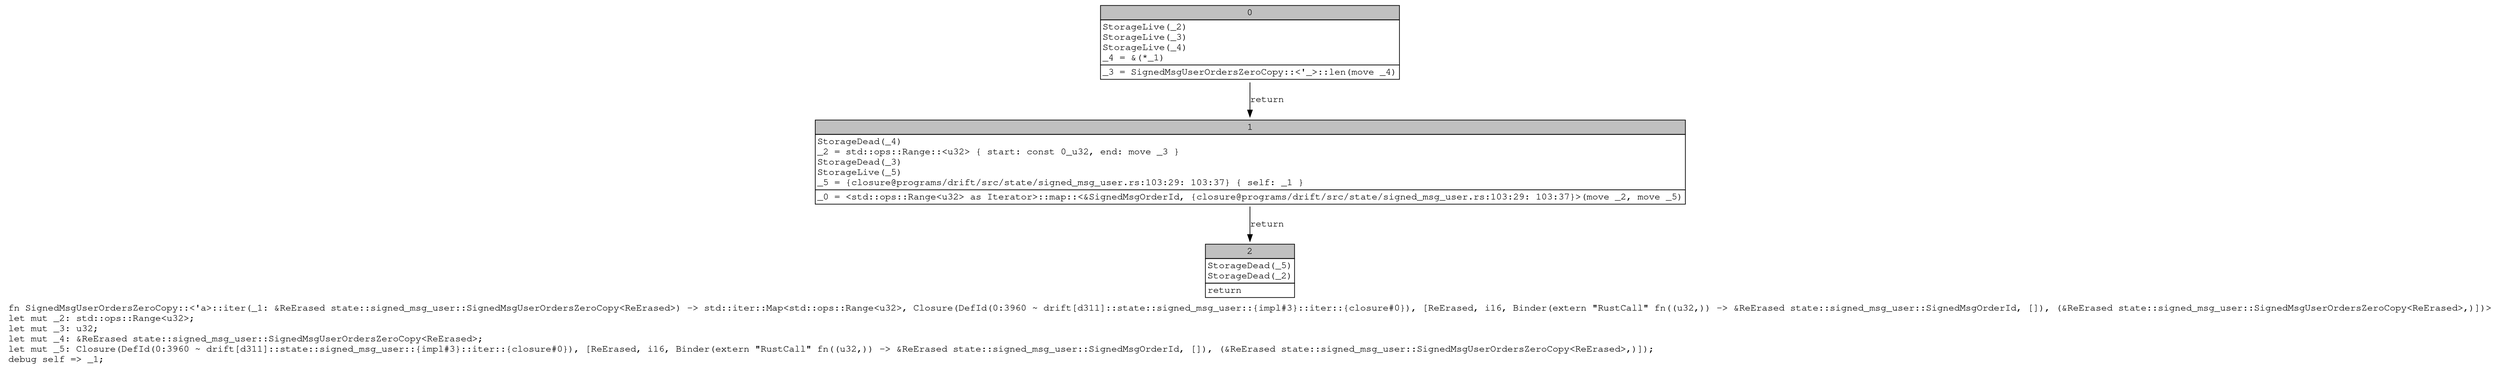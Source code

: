 digraph Mir_0_3959 {
    graph [fontname="Courier, monospace"];
    node [fontname="Courier, monospace"];
    edge [fontname="Courier, monospace"];
    label=<fn SignedMsgUserOrdersZeroCopy::&lt;'a&gt;::iter(_1: &amp;ReErased state::signed_msg_user::SignedMsgUserOrdersZeroCopy&lt;ReErased&gt;) -&gt; std::iter::Map&lt;std::ops::Range&lt;u32&gt;, Closure(DefId(0:3960 ~ drift[d311]::state::signed_msg_user::{impl#3}::iter::{closure#0}), [ReErased, i16, Binder(extern &quot;RustCall&quot; fn((u32,)) -&gt; &amp;ReErased state::signed_msg_user::SignedMsgOrderId, []), (&amp;ReErased state::signed_msg_user::SignedMsgUserOrdersZeroCopy&lt;ReErased&gt;,)])&gt;<br align="left"/>let mut _2: std::ops::Range&lt;u32&gt;;<br align="left"/>let mut _3: u32;<br align="left"/>let mut _4: &amp;ReErased state::signed_msg_user::SignedMsgUserOrdersZeroCopy&lt;ReErased&gt;;<br align="left"/>let mut _5: Closure(DefId(0:3960 ~ drift[d311]::state::signed_msg_user::{impl#3}::iter::{closure#0}), [ReErased, i16, Binder(extern &quot;RustCall&quot; fn((u32,)) -&gt; &amp;ReErased state::signed_msg_user::SignedMsgOrderId, []), (&amp;ReErased state::signed_msg_user::SignedMsgUserOrdersZeroCopy&lt;ReErased&gt;,)]);<br align="left"/>debug self =&gt; _1;<br align="left"/>>;
    bb0__0_3959 [shape="none", label=<<table border="0" cellborder="1" cellspacing="0"><tr><td bgcolor="gray" align="center" colspan="1">0</td></tr><tr><td align="left" balign="left">StorageLive(_2)<br/>StorageLive(_3)<br/>StorageLive(_4)<br/>_4 = &amp;(*_1)<br/></td></tr><tr><td align="left">_3 = SignedMsgUserOrdersZeroCopy::&lt;'_&gt;::len(move _4)</td></tr></table>>];
    bb1__0_3959 [shape="none", label=<<table border="0" cellborder="1" cellspacing="0"><tr><td bgcolor="gray" align="center" colspan="1">1</td></tr><tr><td align="left" balign="left">StorageDead(_4)<br/>_2 = std::ops::Range::&lt;u32&gt; { start: const 0_u32, end: move _3 }<br/>StorageDead(_3)<br/>StorageLive(_5)<br/>_5 = {closure@programs/drift/src/state/signed_msg_user.rs:103:29: 103:37} { self: _1 }<br/></td></tr><tr><td align="left">_0 = &lt;std::ops::Range&lt;u32&gt; as Iterator&gt;::map::&lt;&amp;SignedMsgOrderId, {closure@programs/drift/src/state/signed_msg_user.rs:103:29: 103:37}&gt;(move _2, move _5)</td></tr></table>>];
    bb2__0_3959 [shape="none", label=<<table border="0" cellborder="1" cellspacing="0"><tr><td bgcolor="gray" align="center" colspan="1">2</td></tr><tr><td align="left" balign="left">StorageDead(_5)<br/>StorageDead(_2)<br/></td></tr><tr><td align="left">return</td></tr></table>>];
    bb0__0_3959 -> bb1__0_3959 [label="return"];
    bb1__0_3959 -> bb2__0_3959 [label="return"];
}

